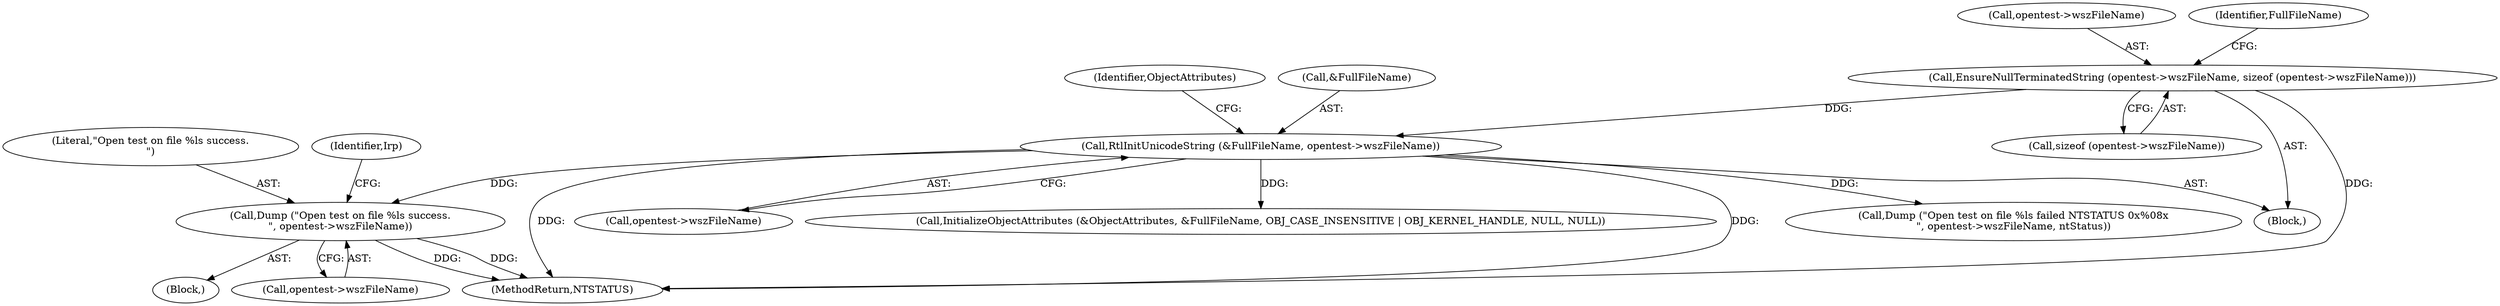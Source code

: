 digraph "0_VeraCrypt_f30f9339c9a0b9bbcc6f5ad38804af39db1f479e@pointer" {
"1000702" [label="(Call,Dump (\"Open test on file %ls success.\n\", opentest->wszFileName))"];
"1000388" [label="(Call,RtlInitUnicodeString (&FullFileName, opentest->wszFileName))"];
"1000380" [label="(Call,EnsureNullTerminatedString (opentest->wszFileName, sizeof (opentest->wszFileName)))"];
"1000396" [label="(Identifier,ObjectAttributes)"];
"1000384" [label="(Call,sizeof (opentest->wszFileName))"];
"1000381" [label="(Call,opentest->wszFileName)"];
"1000391" [label="(Call,opentest->wszFileName)"];
"1000394" [label="(Call,InitializeObjectAttributes (&ObjectAttributes, &FullFileName, OBJ_CASE_INSENSITIVE | OBJ_KERNEL_HANDLE, NULL, NULL))"];
"1000390" [label="(Identifier,FullFileName)"];
"1003200" [label="(MethodReturn,NTSTATUS)"];
"1000388" [label="(Call,RtlInitUnicodeString (&FullFileName, opentest->wszFileName))"];
"1000352" [label="(Block,)"];
"1000718" [label="(Identifier,Irp)"];
"1000389" [label="(Call,&FullFileName)"];
"1000380" [label="(Call,EnsureNullTerminatedString (opentest->wszFileName, sizeof (opentest->wszFileName)))"];
"1000709" [label="(Call,Dump (\"Open test on file %ls failed NTSTATUS 0x%08x\n\", opentest->wszFileName, ntStatus))"];
"1000443" [label="(Block,)"];
"1000704" [label="(Call,opentest->wszFileName)"];
"1000703" [label="(Literal,\"Open test on file %ls success.\n\")"];
"1000702" [label="(Call,Dump (\"Open test on file %ls success.\n\", opentest->wszFileName))"];
"1000702" -> "1000443"  [label="AST: "];
"1000702" -> "1000704"  [label="CFG: "];
"1000703" -> "1000702"  [label="AST: "];
"1000704" -> "1000702"  [label="AST: "];
"1000718" -> "1000702"  [label="CFG: "];
"1000702" -> "1003200"  [label="DDG: "];
"1000702" -> "1003200"  [label="DDG: "];
"1000388" -> "1000702"  [label="DDG: "];
"1000388" -> "1000352"  [label="AST: "];
"1000388" -> "1000391"  [label="CFG: "];
"1000389" -> "1000388"  [label="AST: "];
"1000391" -> "1000388"  [label="AST: "];
"1000396" -> "1000388"  [label="CFG: "];
"1000388" -> "1003200"  [label="DDG: "];
"1000388" -> "1003200"  [label="DDG: "];
"1000380" -> "1000388"  [label="DDG: "];
"1000388" -> "1000394"  [label="DDG: "];
"1000388" -> "1000709"  [label="DDG: "];
"1000380" -> "1000352"  [label="AST: "];
"1000380" -> "1000384"  [label="CFG: "];
"1000381" -> "1000380"  [label="AST: "];
"1000384" -> "1000380"  [label="AST: "];
"1000390" -> "1000380"  [label="CFG: "];
"1000380" -> "1003200"  [label="DDG: "];
}

